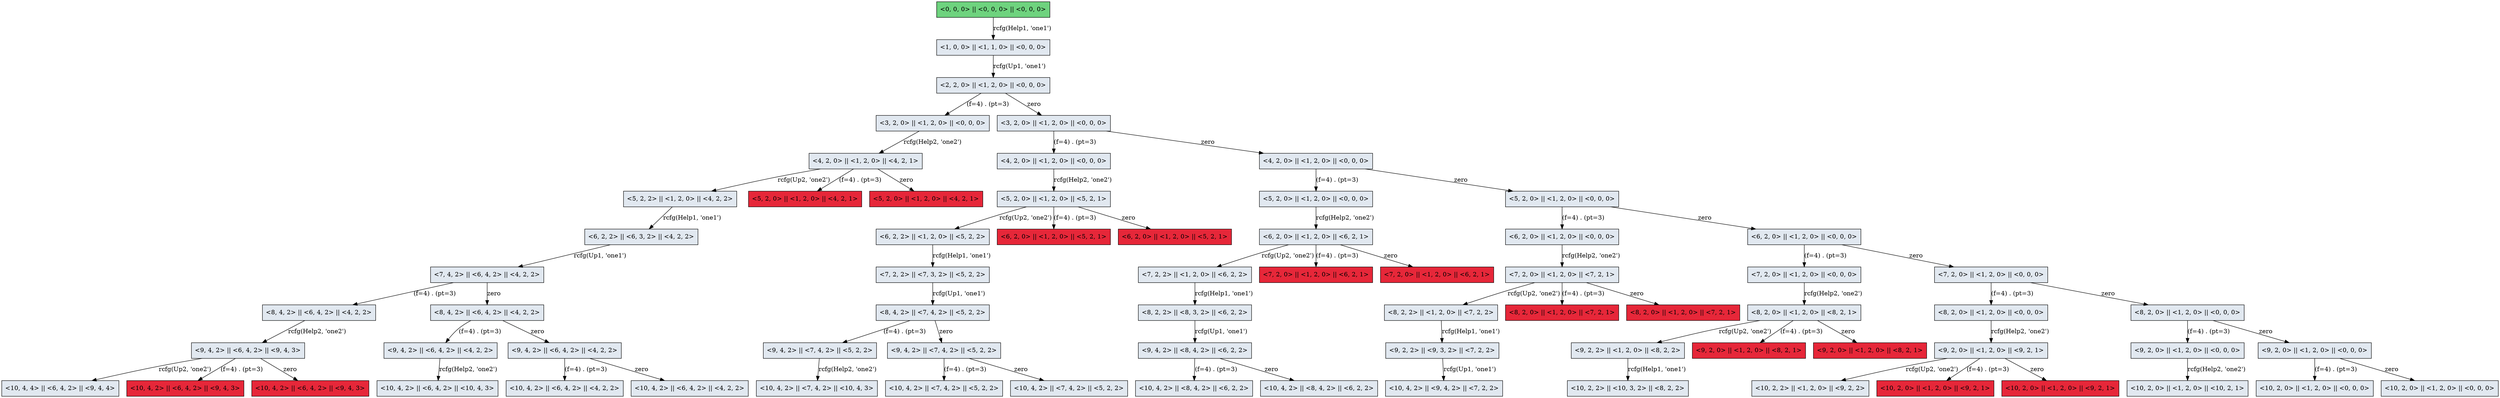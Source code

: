 digraph G {
n0 [label="<0, 0, 0> || <0, 0, 0> || <0, 0, 0>", shape=rectangle, style=filled, fillcolor="#6ed37e"];
n00 [label="<1, 0, 0> || <1, 1, 0> || <0, 0, 0>", shape=rectangle, style=filled, fillcolor="#e1e8f0"];
n0 -> n00[label="rcfg(Help1, 'one1')"];
n000 [label="<2, 2, 0> || <1, 2, 0> || <0, 0, 0>", shape=rectangle, style=filled, fillcolor="#e1e8f0"];
n00 -> n000[label="rcfg(Up1, 'one1')"];
n0000 [label="<3, 2, 0> || <1, 2, 0> || <0, 0, 0>", shape=rectangle, style=filled, fillcolor="#e1e8f0"];
n000 -> n0000[label="(f=4) . (pt=3)"];
n00000 [label="<4, 2, 0> || <1, 2, 0> || <4, 2, 1>", shape=rectangle, style=filled, fillcolor="#e1e8f0"];
n0000 -> n00000[label="rcfg(Help2, 'one2')"];
n000000 [label="<5, 2, 2> || <1, 2, 0> || <4, 2, 2>", shape=rectangle, style=filled, fillcolor="#e1e8f0"];
n00000 -> n000000[label="rcfg(Up2, 'one2')"];
n0000000 [label="<6, 2, 2> || <6, 3, 2> || <4, 2, 2>", shape=rectangle, style=filled, fillcolor="#e1e8f0"];
n000000 -> n0000000[label="rcfg(Help1, 'one1')"];
n00000000 [label="<7, 4, 2> || <6, 4, 2> || <4, 2, 2>", shape=rectangle, style=filled, fillcolor="#e1e8f0"];
n0000000 -> n00000000[label="rcfg(Up1, 'one1')"];
n000000000 [label="<8, 4, 2> || <6, 4, 2> || <4, 2, 2>", shape=rectangle, style=filled, fillcolor="#e1e8f0"];
n00000000 -> n000000000[label="(f=4) . (pt=3)"];
n0000000000 [label="<9, 4, 2> || <6, 4, 2> || <9, 4, 3>", shape=rectangle, style=filled, fillcolor="#e1e8f0"];
n000000000 -> n0000000000[label="rcfg(Help2, 'one2')"];
n00000000000 [label="<10, 4, 4> || <6, 4, 2> || <9, 4, 4>", shape=rectangle, style=filled, fillcolor="#e1e8f0"];
n0000000000 -> n00000000000[label="rcfg(Up2, 'one2')"];
n00000000001 [label="<10, 4, 2> || <6, 4, 2> || <9, 4, 3>", shape=rectangle, style=filled, fillcolor="#e62739"];
n0000000000 -> n00000000001[label="(f=4) . (pt=3)"];
n00000000002 [label="<10, 4, 2> || <6, 4, 2> || <9, 4, 3>", shape=rectangle, style=filled, fillcolor="#e62739"];
n0000000000 -> n00000000002[label="zero"];
n000000001 [label="<8, 4, 2> || <6, 4, 2> || <4, 2, 2>", shape=rectangle, style=filled, fillcolor="#e1e8f0"];
n00000000 -> n000000001[label="zero"];
n0000000011 [label="<9, 4, 2> || <6, 4, 2> || <4, 2, 2>", shape=rectangle, style=filled, fillcolor="#e1e8f0"];
n000000001 -> n0000000011[label="(f=4) . (pt=3)"];
n00000000111 [label="<10, 4, 2> || <6, 4, 2> || <10, 4, 3>", shape=rectangle, style=filled, fillcolor="#e1e8f0"];
n0000000011 -> n00000000111[label="rcfg(Help2, 'one2')"];
n0000000012 [label="<9, 4, 2> || <6, 4, 2> || <4, 2, 2>", shape=rectangle, style=filled, fillcolor="#e1e8f0"];
n000000001 -> n0000000012[label="zero"];
n00000000122 [label="<10, 4, 2> || <6, 4, 2> || <4, 2, 2>", shape=rectangle, style=filled, fillcolor="#e1e8f0"];
n0000000012 -> n00000000122[label="(f=4) . (pt=3)"];
n00000000123 [label="<10, 4, 2> || <6, 4, 2> || <4, 2, 2>", shape=rectangle, style=filled, fillcolor="#e1e8f0"];
n0000000012 -> n00000000123[label="zero"];
n000001 [label="<5, 2, 0> || <1, 2, 0> || <4, 2, 1>", shape=rectangle, style=filled, fillcolor="#e62739"];
n00000 -> n000001[label="(f=4) . (pt=3)"];
n000002 [label="<5, 2, 0> || <1, 2, 0> || <4, 2, 1>", shape=rectangle, style=filled, fillcolor="#e62739"];
n00000 -> n000002[label="zero"];
n0001 [label="<3, 2, 0> || <1, 2, 0> || <0, 0, 0>", shape=rectangle, style=filled, fillcolor="#e1e8f0"];
n000 -> n0001[label="zero"];
n00011 [label="<4, 2, 0> || <1, 2, 0> || <0, 0, 0>", shape=rectangle, style=filled, fillcolor="#e1e8f0"];
n0001 -> n00011[label="(f=4) . (pt=3)"];
n000111 [label="<5, 2, 0> || <1, 2, 0> || <5, 2, 1>", shape=rectangle, style=filled, fillcolor="#e1e8f0"];
n00011 -> n000111[label="rcfg(Help2, 'one2')"];
n0001111 [label="<6, 2, 2> || <1, 2, 0> || <5, 2, 2>", shape=rectangle, style=filled, fillcolor="#e1e8f0"];
n000111 -> n0001111[label="rcfg(Up2, 'one2')"];
n00011111 [label="<7, 2, 2> || <7, 3, 2> || <5, 2, 2>", shape=rectangle, style=filled, fillcolor="#e1e8f0"];
n0001111 -> n00011111[label="rcfg(Help1, 'one1')"];
n000111111 [label="<8, 4, 2> || <7, 4, 2> || <5, 2, 2>", shape=rectangle, style=filled, fillcolor="#e1e8f0"];
n00011111 -> n000111111[label="rcfg(Up1, 'one1')"];
n0001111111 [label="<9, 4, 2> || <7, 4, 2> || <5, 2, 2>", shape=rectangle, style=filled, fillcolor="#e1e8f0"];
n000111111 -> n0001111111[label="(f=4) . (pt=3)"];
n00011111111 [label="<10, 4, 2> || <7, 4, 2> || <10, 4, 3>", shape=rectangle, style=filled, fillcolor="#e1e8f0"];
n0001111111 -> n00011111111[label="rcfg(Help2, 'one2')"];
n0001111112 [label="<9, 4, 2> || <7, 4, 2> || <5, 2, 2>", shape=rectangle, style=filled, fillcolor="#e1e8f0"];
n000111111 -> n0001111112[label="zero"];
n00011111122 [label="<10, 4, 2> || <7, 4, 2> || <5, 2, 2>", shape=rectangle, style=filled, fillcolor="#e1e8f0"];
n0001111112 -> n00011111122[label="(f=4) . (pt=3)"];
n00011111123 [label="<10, 4, 2> || <7, 4, 2> || <5, 2, 2>", shape=rectangle, style=filled, fillcolor="#e1e8f0"];
n0001111112 -> n00011111123[label="zero"];
n0001112 [label="<6, 2, 0> || <1, 2, 0> || <5, 2, 1>", shape=rectangle, style=filled, fillcolor="#e62739"];
n000111 -> n0001112[label="(f=4) . (pt=3)"];
n0001113 [label="<6, 2, 0> || <1, 2, 0> || <5, 2, 1>", shape=rectangle, style=filled, fillcolor="#e62739"];
n000111 -> n0001113[label="zero"];
n00012 [label="<4, 2, 0> || <1, 2, 0> || <0, 0, 0>", shape=rectangle, style=filled, fillcolor="#e1e8f0"];
n0001 -> n00012[label="zero"];
n000122 [label="<5, 2, 0> || <1, 2, 0> || <0, 0, 0>", shape=rectangle, style=filled, fillcolor="#e1e8f0"];
n00012 -> n000122[label="(f=4) . (pt=3)"];
n0001222 [label="<6, 2, 0> || <1, 2, 0> || <6, 2, 1>", shape=rectangle, style=filled, fillcolor="#e1e8f0"];
n000122 -> n0001222[label="rcfg(Help2, 'one2')"];
n00012222 [label="<7, 2, 2> || <1, 2, 0> || <6, 2, 2>", shape=rectangle, style=filled, fillcolor="#e1e8f0"];
n0001222 -> n00012222[label="rcfg(Up2, 'one2')"];
n000122222 [label="<8, 2, 2> || <8, 3, 2> || <6, 2, 2>", shape=rectangle, style=filled, fillcolor="#e1e8f0"];
n00012222 -> n000122222[label="rcfg(Help1, 'one1')"];
n0001222222 [label="<9, 4, 2> || <8, 4, 2> || <6, 2, 2>", shape=rectangle, style=filled, fillcolor="#e1e8f0"];
n000122222 -> n0001222222[label="rcfg(Up1, 'one1')"];
n00012222222 [label="<10, 4, 2> || <8, 4, 2> || <6, 2, 2>", shape=rectangle, style=filled, fillcolor="#e1e8f0"];
n0001222222 -> n00012222222[label="(f=4) . (pt=3)"];
n00012222223 [label="<10, 4, 2> || <8, 4, 2> || <6, 2, 2>", shape=rectangle, style=filled, fillcolor="#e1e8f0"];
n0001222222 -> n00012222223[label="zero"];
n00012223 [label="<7, 2, 0> || <1, 2, 0> || <6, 2, 1>", shape=rectangle, style=filled, fillcolor="#e62739"];
n0001222 -> n00012223[label="(f=4) . (pt=3)"];
n00012224 [label="<7, 2, 0> || <1, 2, 0> || <6, 2, 1>", shape=rectangle, style=filled, fillcolor="#e62739"];
n0001222 -> n00012224[label="zero"];
n000123 [label="<5, 2, 0> || <1, 2, 0> || <0, 0, 0>", shape=rectangle, style=filled, fillcolor="#e1e8f0"];
n00012 -> n000123[label="zero"];
n0001233 [label="<6, 2, 0> || <1, 2, 0> || <0, 0, 0>", shape=rectangle, style=filled, fillcolor="#e1e8f0"];
n000123 -> n0001233[label="(f=4) . (pt=3)"];
n00012333 [label="<7, 2, 0> || <1, 2, 0> || <7, 2, 1>", shape=rectangle, style=filled, fillcolor="#e1e8f0"];
n0001233 -> n00012333[label="rcfg(Help2, 'one2')"];
n000123333 [label="<8, 2, 2> || <1, 2, 0> || <7, 2, 2>", shape=rectangle, style=filled, fillcolor="#e1e8f0"];
n00012333 -> n000123333[label="rcfg(Up2, 'one2')"];
n0001233333 [label="<9, 2, 2> || <9, 3, 2> || <7, 2, 2>", shape=rectangle, style=filled, fillcolor="#e1e8f0"];
n000123333 -> n0001233333[label="rcfg(Help1, 'one1')"];
n00012333333 [label="<10, 4, 2> || <9, 4, 2> || <7, 2, 2>", shape=rectangle, style=filled, fillcolor="#e1e8f0"];
n0001233333 -> n00012333333[label="rcfg(Up1, 'one1')"];
n000123334 [label="<8, 2, 0> || <1, 2, 0> || <7, 2, 1>", shape=rectangle, style=filled, fillcolor="#e62739"];
n00012333 -> n000123334[label="(f=4) . (pt=3)"];
n000123335 [label="<8, 2, 0> || <1, 2, 0> || <7, 2, 1>", shape=rectangle, style=filled, fillcolor="#e62739"];
n00012333 -> n000123335[label="zero"];
n0001234 [label="<6, 2, 0> || <1, 2, 0> || <0, 0, 0>", shape=rectangle, style=filled, fillcolor="#e1e8f0"];
n000123 -> n0001234[label="zero"];
n00012344 [label="<7, 2, 0> || <1, 2, 0> || <0, 0, 0>", shape=rectangle, style=filled, fillcolor="#e1e8f0"];
n0001234 -> n00012344[label="(f=4) . (pt=3)"];
n000123444 [label="<8, 2, 0> || <1, 2, 0> || <8, 2, 1>", shape=rectangle, style=filled, fillcolor="#e1e8f0"];
n00012344 -> n000123444[label="rcfg(Help2, 'one2')"];
n0001234444 [label="<9, 2, 2> || <1, 2, 0> || <8, 2, 2>", shape=rectangle, style=filled, fillcolor="#e1e8f0"];
n000123444 -> n0001234444[label="rcfg(Up2, 'one2')"];
n00012344444 [label="<10, 2, 2> || <10, 3, 2> || <8, 2, 2>", shape=rectangle, style=filled, fillcolor="#e1e8f0"];
n0001234444 -> n00012344444[label="rcfg(Help1, 'one1')"];
n0001234445 [label="<9, 2, 0> || <1, 2, 0> || <8, 2, 1>", shape=rectangle, style=filled, fillcolor="#e62739"];
n000123444 -> n0001234445[label="(f=4) . (pt=3)"];
n0001234446 [label="<9, 2, 0> || <1, 2, 0> || <8, 2, 1>", shape=rectangle, style=filled, fillcolor="#e62739"];
n000123444 -> n0001234446[label="zero"];
n00012345 [label="<7, 2, 0> || <1, 2, 0> || <0, 0, 0>", shape=rectangle, style=filled, fillcolor="#e1e8f0"];
n0001234 -> n00012345[label="zero"];
n000123455 [label="<8, 2, 0> || <1, 2, 0> || <0, 0, 0>", shape=rectangle, style=filled, fillcolor="#e1e8f0"];
n00012345 -> n000123455[label="(f=4) . (pt=3)"];
n0001234555 [label="<9, 2, 0> || <1, 2, 0> || <9, 2, 1>", shape=rectangle, style=filled, fillcolor="#e1e8f0"];
n000123455 -> n0001234555[label="rcfg(Help2, 'one2')"];
n00012345555 [label="<10, 2, 2> || <1, 2, 0> || <9, 2, 2>", shape=rectangle, style=filled, fillcolor="#e1e8f0"];
n0001234555 -> n00012345555[label="rcfg(Up2, 'one2')"];
n00012345556 [label="<10, 2, 0> || <1, 2, 0> || <9, 2, 1>", shape=rectangle, style=filled, fillcolor="#e62739"];
n0001234555 -> n00012345556[label="(f=4) . (pt=3)"];
n00012345557 [label="<10, 2, 0> || <1, 2, 0> || <9, 2, 1>", shape=rectangle, style=filled, fillcolor="#e62739"];
n0001234555 -> n00012345557[label="zero"];
n000123456 [label="<8, 2, 0> || <1, 2, 0> || <0, 0, 0>", shape=rectangle, style=filled, fillcolor="#e1e8f0"];
n00012345 -> n000123456[label="zero"];
n0001234566 [label="<9, 2, 0> || <1, 2, 0> || <0, 0, 0>", shape=rectangle, style=filled, fillcolor="#e1e8f0"];
n000123456 -> n0001234566[label="(f=4) . (pt=3)"];
n00012345666 [label="<10, 2, 0> || <1, 2, 0> || <10, 2, 1>", shape=rectangle, style=filled, fillcolor="#e1e8f0"];
n0001234566 -> n00012345666[label="rcfg(Help2, 'one2')"];
n0001234567 [label="<9, 2, 0> || <1, 2, 0> || <0, 0, 0>", shape=rectangle, style=filled, fillcolor="#e1e8f0"];
n000123456 -> n0001234567[label="zero"];
n00012345677 [label="<10, 2, 0> || <1, 2, 0> || <0, 0, 0>", shape=rectangle, style=filled, fillcolor="#e1e8f0"];
n0001234567 -> n00012345677[label="(f=4) . (pt=3)"];
n00012345678 [label="<10, 2, 0> || <1, 2, 0> || <0, 0, 0>", shape=rectangle, style=filled, fillcolor="#e1e8f0"];
n0001234567 -> n00012345678[label="zero"];
}